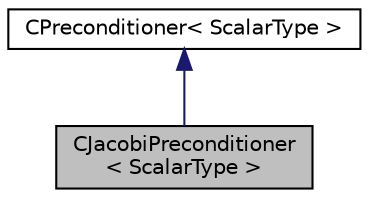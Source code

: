 digraph "CJacobiPreconditioner&lt; ScalarType &gt;"
{
 // LATEX_PDF_SIZE
  edge [fontname="Helvetica",fontsize="10",labelfontname="Helvetica",labelfontsize="10"];
  node [fontname="Helvetica",fontsize="10",shape=record];
  Node1 [label="CJacobiPreconditioner\l\< ScalarType \>",height=0.2,width=0.4,color="black", fillcolor="grey75", style="filled", fontcolor="black",tooltip="Specialization of preconditioner that uses CSysMatrix class."];
  Node2 -> Node1 [dir="back",color="midnightblue",fontsize="10",style="solid",fontname="Helvetica"];
  Node2 [label="CPreconditioner\< ScalarType \>",height=0.2,width=0.4,color="black", fillcolor="white", style="filled",URL="$classCPreconditioner.html",tooltip="Abstract base class for defining a preconditioning operation."];
}
